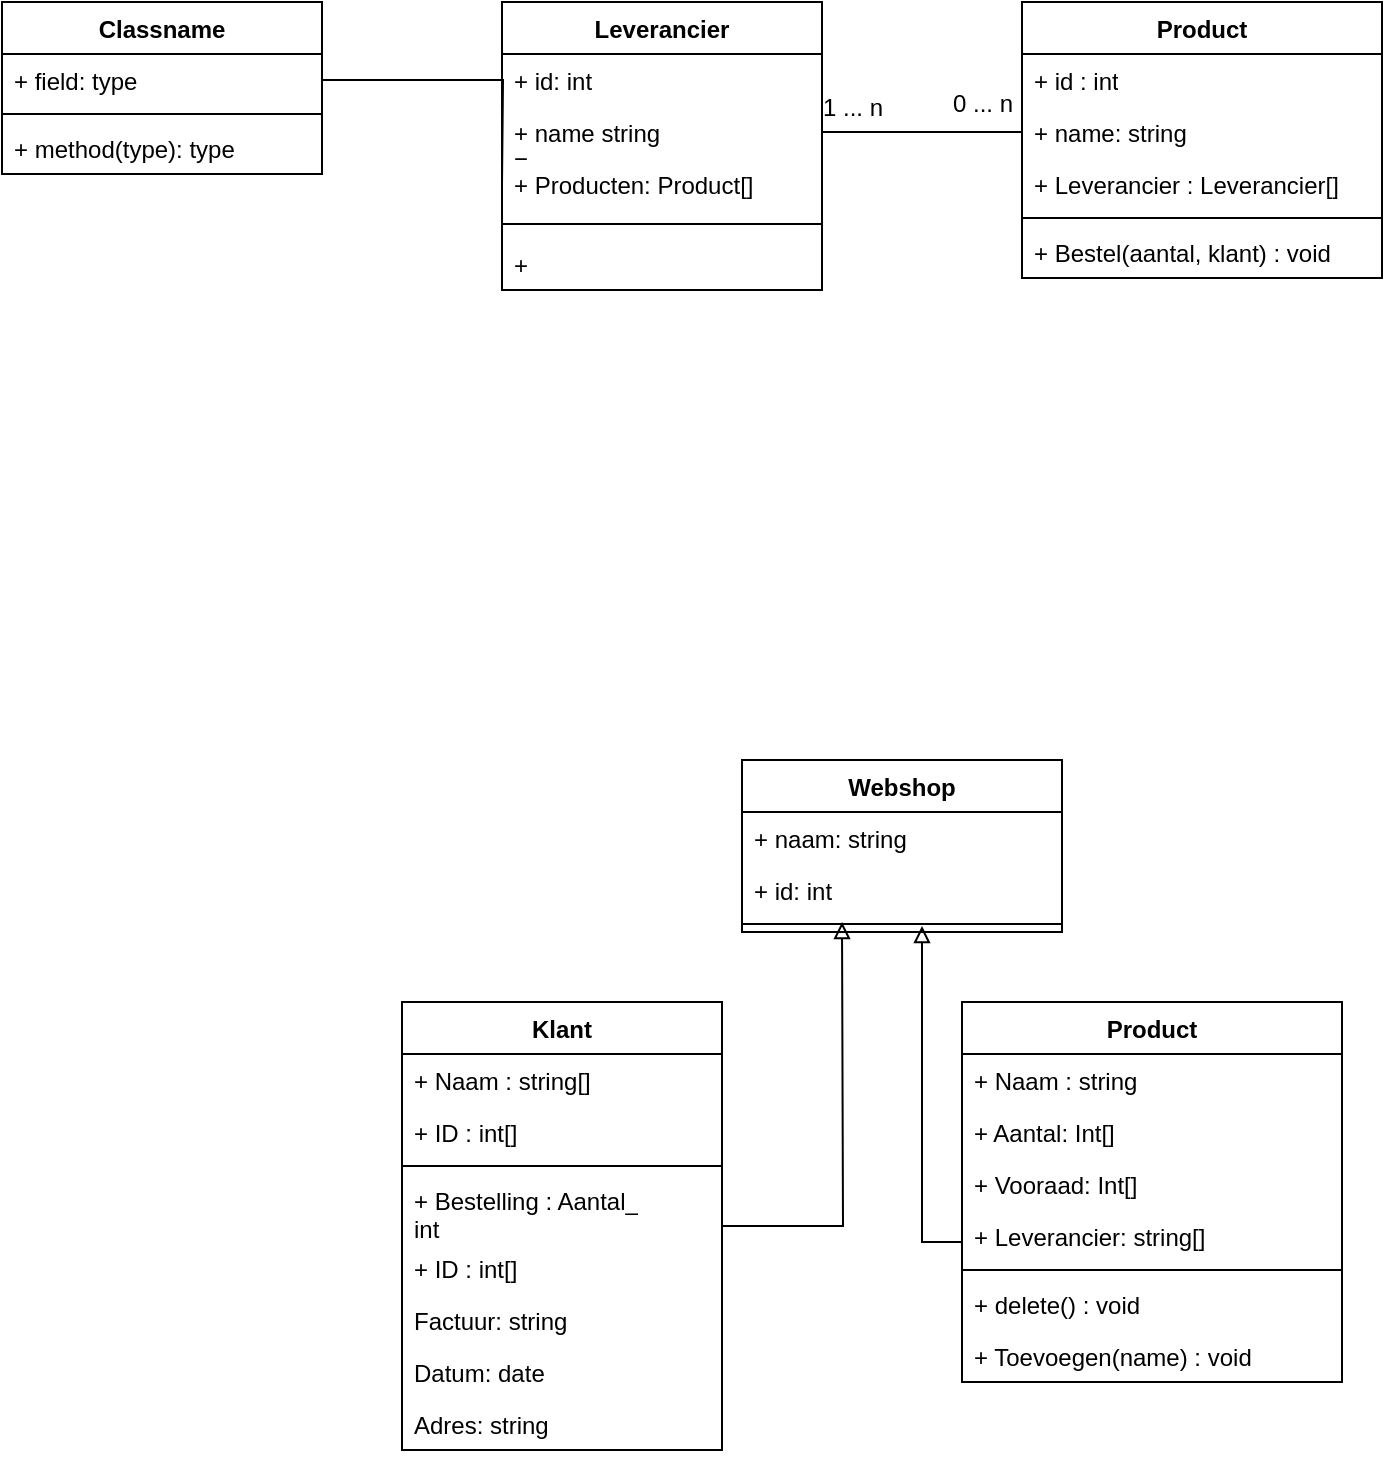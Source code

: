<mxfile version="24.2.0" type="device">
  <diagram id="C5RBs43oDa-KdzZeNtuy" name="Page-1">
    <mxGraphModel dx="1877" dy="557" grid="1" gridSize="10" guides="1" tooltips="1" connect="1" arrows="1" fold="1" page="1" pageScale="1" pageWidth="827" pageHeight="1169" math="0" shadow="0">
      <root>
        <mxCell id="WIyWlLk6GJQsqaUBKTNV-0" />
        <mxCell id="WIyWlLk6GJQsqaUBKTNV-1" parent="WIyWlLk6GJQsqaUBKTNV-0" />
        <mxCell id="ECXhXhMrHAmCJnMxelFC-0" value="Product" style="swimlane;fontStyle=1;align=center;verticalAlign=top;childLayout=stackLayout;horizontal=1;startSize=26;horizontalStack=0;resizeParent=1;resizeParentMax=0;resizeLast=0;collapsible=1;marginBottom=0;whiteSpace=wrap;html=1;" parent="WIyWlLk6GJQsqaUBKTNV-1" vertex="1">
          <mxGeometry x="430" y="120" width="180" height="138" as="geometry" />
        </mxCell>
        <mxCell id="ECXhXhMrHAmCJnMxelFC-1" value="+ id : int" style="text;strokeColor=none;fillColor=none;align=left;verticalAlign=top;spacingLeft=4;spacingRight=4;overflow=hidden;rotatable=0;points=[[0,0.5],[1,0.5]];portConstraint=eastwest;whiteSpace=wrap;html=1;" parent="ECXhXhMrHAmCJnMxelFC-0" vertex="1">
          <mxGeometry y="26" width="180" height="26" as="geometry" />
        </mxCell>
        <mxCell id="ECXhXhMrHAmCJnMxelFC-16" value="+ name: string" style="text;strokeColor=none;fillColor=none;align=left;verticalAlign=top;spacingLeft=4;spacingRight=4;overflow=hidden;rotatable=0;points=[[0,0.5],[1,0.5]];portConstraint=eastwest;whiteSpace=wrap;html=1;" parent="ECXhXhMrHAmCJnMxelFC-0" vertex="1">
          <mxGeometry y="52" width="180" height="26" as="geometry" />
        </mxCell>
        <mxCell id="ECXhXhMrHAmCJnMxelFC-17" value="+ Leverancier : Leverancier[]" style="text;strokeColor=none;fillColor=none;align=left;verticalAlign=top;spacingLeft=4;spacingRight=4;overflow=hidden;rotatable=0;points=[[0,0.5],[1,0.5]];portConstraint=eastwest;whiteSpace=wrap;html=1;" parent="ECXhXhMrHAmCJnMxelFC-0" vertex="1">
          <mxGeometry y="78" width="180" height="26" as="geometry" />
        </mxCell>
        <mxCell id="ECXhXhMrHAmCJnMxelFC-2" value="" style="line;strokeWidth=1;fillColor=none;align=left;verticalAlign=middle;spacingTop=-1;spacingLeft=3;spacingRight=3;rotatable=0;labelPosition=right;points=[];portConstraint=eastwest;strokeColor=inherit;" parent="ECXhXhMrHAmCJnMxelFC-0" vertex="1">
          <mxGeometry y="104" width="180" height="8" as="geometry" />
        </mxCell>
        <mxCell id="ECXhXhMrHAmCJnMxelFC-3" value="+ Bestel(aantal, klant) : void" style="text;strokeColor=none;fillColor=none;align=left;verticalAlign=top;spacingLeft=4;spacingRight=4;overflow=hidden;rotatable=0;points=[[0,0.5],[1,0.5]];portConstraint=eastwest;whiteSpace=wrap;html=1;" parent="ECXhXhMrHAmCJnMxelFC-0" vertex="1">
          <mxGeometry y="112" width="180" height="26" as="geometry" />
        </mxCell>
        <mxCell id="ECXhXhMrHAmCJnMxelFC-4" value="Leverancier" style="swimlane;fontStyle=1;align=center;verticalAlign=top;childLayout=stackLayout;horizontal=1;startSize=26;horizontalStack=0;resizeParent=1;resizeParentMax=0;resizeLast=0;collapsible=1;marginBottom=0;whiteSpace=wrap;html=1;" parent="WIyWlLk6GJQsqaUBKTNV-1" vertex="1">
          <mxGeometry x="170" y="120" width="160" height="144" as="geometry" />
        </mxCell>
        <mxCell id="ECXhXhMrHAmCJnMxelFC-5" value="+ id: int" style="text;strokeColor=none;fillColor=none;align=left;verticalAlign=top;spacingLeft=4;spacingRight=4;overflow=hidden;rotatable=0;points=[[0,0.5],[1,0.5]];portConstraint=eastwest;whiteSpace=wrap;html=1;" parent="ECXhXhMrHAmCJnMxelFC-4" vertex="1">
          <mxGeometry y="26" width="160" height="26" as="geometry" />
        </mxCell>
        <mxCell id="ECXhXhMrHAmCJnMxelFC-7" value="+ name string&lt;div&gt;=&lt;/div&gt;" style="text;strokeColor=none;fillColor=none;align=left;verticalAlign=top;spacingLeft=4;spacingRight=4;overflow=hidden;rotatable=0;points=[[0,0.5],[1,0.5]];portConstraint=eastwest;whiteSpace=wrap;html=1;" parent="ECXhXhMrHAmCJnMxelFC-4" vertex="1">
          <mxGeometry y="52" width="160" height="26" as="geometry" />
        </mxCell>
        <mxCell id="ECXhXhMrHAmCJnMxelFC-33" value="+ Producten: Product[]" style="text;strokeColor=none;fillColor=none;align=left;verticalAlign=top;spacingLeft=4;spacingRight=4;overflow=hidden;rotatable=0;points=[[0,0.5],[1,0.5]];portConstraint=eastwest;whiteSpace=wrap;html=1;" parent="ECXhXhMrHAmCJnMxelFC-4" vertex="1">
          <mxGeometry y="78" width="160" height="26" as="geometry" />
        </mxCell>
        <mxCell id="ECXhXhMrHAmCJnMxelFC-6" value="" style="line;strokeWidth=1;fillColor=none;align=left;verticalAlign=middle;spacingTop=-1;spacingLeft=3;spacingRight=3;rotatable=0;labelPosition=right;points=[];portConstraint=eastwest;strokeColor=inherit;" parent="ECXhXhMrHAmCJnMxelFC-4" vertex="1">
          <mxGeometry y="104" width="160" height="14" as="geometry" />
        </mxCell>
        <mxCell id="ECXhXhMrHAmCJnMxelFC-23" value="+" style="text;strokeColor=none;fillColor=none;align=left;verticalAlign=top;spacingLeft=4;spacingRight=4;overflow=hidden;rotatable=0;points=[[0,0.5],[1,0.5]];portConstraint=eastwest;whiteSpace=wrap;html=1;" parent="ECXhXhMrHAmCJnMxelFC-4" vertex="1">
          <mxGeometry y="118" width="160" height="26" as="geometry" />
        </mxCell>
        <mxCell id="ECXhXhMrHAmCJnMxelFC-24" style="edgeStyle=orthogonalEdgeStyle;rounded=0;orthogonalLoop=1;jettySize=auto;html=1;entryX=1;entryY=0.5;entryDx=0;entryDy=0;endArrow=none;endFill=0;" parent="WIyWlLk6GJQsqaUBKTNV-1" source="ECXhXhMrHAmCJnMxelFC-16" target="ECXhXhMrHAmCJnMxelFC-7" edge="1">
          <mxGeometry relative="1" as="geometry" />
        </mxCell>
        <mxCell id="ECXhXhMrHAmCJnMxelFC-26" value="1 ... n" style="text;html=1;align=center;verticalAlign=middle;resizable=0;points=[];autosize=1;strokeColor=none;fillColor=none;" parent="WIyWlLk6GJQsqaUBKTNV-1" vertex="1">
          <mxGeometry x="320" y="158" width="50" height="30" as="geometry" />
        </mxCell>
        <mxCell id="ECXhXhMrHAmCJnMxelFC-27" value="Classname" style="swimlane;fontStyle=1;align=center;verticalAlign=top;childLayout=stackLayout;horizontal=1;startSize=26;horizontalStack=0;resizeParent=1;resizeParentMax=0;resizeLast=0;collapsible=1;marginBottom=0;whiteSpace=wrap;html=1;" parent="WIyWlLk6GJQsqaUBKTNV-1" vertex="1">
          <mxGeometry x="-80" y="120" width="160" height="86" as="geometry" />
        </mxCell>
        <mxCell id="ECXhXhMrHAmCJnMxelFC-28" value="+ field: type" style="text;strokeColor=none;fillColor=none;align=left;verticalAlign=top;spacingLeft=4;spacingRight=4;overflow=hidden;rotatable=0;points=[[0,0.5],[1,0.5]];portConstraint=eastwest;whiteSpace=wrap;html=1;" parent="ECXhXhMrHAmCJnMxelFC-27" vertex="1">
          <mxGeometry y="26" width="160" height="26" as="geometry" />
        </mxCell>
        <mxCell id="ECXhXhMrHAmCJnMxelFC-29" value="" style="line;strokeWidth=1;fillColor=none;align=left;verticalAlign=middle;spacingTop=-1;spacingLeft=3;spacingRight=3;rotatable=0;labelPosition=right;points=[];portConstraint=eastwest;strokeColor=inherit;" parent="ECXhXhMrHAmCJnMxelFC-27" vertex="1">
          <mxGeometry y="52" width="160" height="8" as="geometry" />
        </mxCell>
        <mxCell id="ECXhXhMrHAmCJnMxelFC-30" value="+ method(type): type" style="text;strokeColor=none;fillColor=none;align=left;verticalAlign=top;spacingLeft=4;spacingRight=4;overflow=hidden;rotatable=0;points=[[0,0.5],[1,0.5]];portConstraint=eastwest;whiteSpace=wrap;html=1;" parent="ECXhXhMrHAmCJnMxelFC-27" vertex="1">
          <mxGeometry y="60" width="160" height="26" as="geometry" />
        </mxCell>
        <mxCell id="ECXhXhMrHAmCJnMxelFC-31" style="edgeStyle=orthogonalEdgeStyle;rounded=0;orthogonalLoop=1;jettySize=auto;html=1;entryX=1;entryY=0.5;entryDx=0;entryDy=0;endArrow=none;endFill=0;" parent="WIyWlLk6GJQsqaUBKTNV-1" target="ECXhXhMrHAmCJnMxelFC-28" edge="1">
          <mxGeometry relative="1" as="geometry">
            <mxPoint x="170" y="211" as="sourcePoint" />
          </mxGeometry>
        </mxCell>
        <mxCell id="ECXhXhMrHAmCJnMxelFC-32" value="&lt;span style=&quot;font-weight: normal;&quot;&gt;0 ... n&lt;/span&gt;" style="text;align=center;fontStyle=1;verticalAlign=middle;spacingLeft=3;spacingRight=3;strokeColor=none;rotatable=0;points=[[0,0.5],[1,0.5]];portConstraint=eastwest;html=1;" parent="WIyWlLk6GJQsqaUBKTNV-1" vertex="1">
          <mxGeometry x="370" y="158" width="80" height="26" as="geometry" />
        </mxCell>
        <mxCell id="ECXhXhMrHAmCJnMxelFC-34" value="Webshop" style="swimlane;fontStyle=1;align=center;verticalAlign=top;childLayout=stackLayout;horizontal=1;startSize=26;horizontalStack=0;resizeParent=1;resizeParentMax=0;resizeLast=0;collapsible=1;marginBottom=0;whiteSpace=wrap;html=1;" parent="WIyWlLk6GJQsqaUBKTNV-1" vertex="1">
          <mxGeometry x="290" y="499" width="160" height="86" as="geometry" />
        </mxCell>
        <mxCell id="ECXhXhMrHAmCJnMxelFC-35" value="+ naam: string" style="text;strokeColor=none;fillColor=none;align=left;verticalAlign=top;spacingLeft=4;spacingRight=4;overflow=hidden;rotatable=0;points=[[0,0.5],[1,0.5]];portConstraint=eastwest;whiteSpace=wrap;html=1;" parent="ECXhXhMrHAmCJnMxelFC-34" vertex="1">
          <mxGeometry y="26" width="160" height="26" as="geometry" />
        </mxCell>
        <mxCell id="ECXhXhMrHAmCJnMxelFC-46" value="+ id: int" style="text;strokeColor=none;fillColor=none;align=left;verticalAlign=top;spacingLeft=4;spacingRight=4;overflow=hidden;rotatable=0;points=[[0,0.5],[1,0.5]];portConstraint=eastwest;whiteSpace=wrap;html=1;" parent="ECXhXhMrHAmCJnMxelFC-34" vertex="1">
          <mxGeometry y="52" width="160" height="26" as="geometry" />
        </mxCell>
        <mxCell id="ECXhXhMrHAmCJnMxelFC-36" value="" style="line;strokeWidth=1;fillColor=none;align=left;verticalAlign=middle;spacingTop=-1;spacingLeft=3;spacingRight=3;rotatable=0;labelPosition=right;points=[];portConstraint=eastwest;strokeColor=inherit;" parent="ECXhXhMrHAmCJnMxelFC-34" vertex="1">
          <mxGeometry y="78" width="160" height="8" as="geometry" />
        </mxCell>
        <mxCell id="ECXhXhMrHAmCJnMxelFC-38" value="Klant" style="swimlane;fontStyle=1;align=center;verticalAlign=top;childLayout=stackLayout;horizontal=1;startSize=26;horizontalStack=0;resizeParent=1;resizeParentMax=0;resizeLast=0;collapsible=1;marginBottom=0;whiteSpace=wrap;html=1;" parent="WIyWlLk6GJQsqaUBKTNV-1" vertex="1">
          <mxGeometry x="120" y="620" width="160" height="224" as="geometry" />
        </mxCell>
        <mxCell id="ECXhXhMrHAmCJnMxelFC-39" value="+ Naam : string[]" style="text;strokeColor=none;fillColor=none;align=left;verticalAlign=top;spacingLeft=4;spacingRight=4;overflow=hidden;rotatable=0;points=[[0,0.5],[1,0.5]];portConstraint=eastwest;whiteSpace=wrap;html=1;" parent="ECXhXhMrHAmCJnMxelFC-38" vertex="1">
          <mxGeometry y="26" width="160" height="26" as="geometry" />
        </mxCell>
        <mxCell id="ECXhXhMrHAmCJnMxelFC-50" value="+ ID : int[]" style="text;strokeColor=none;fillColor=none;align=left;verticalAlign=top;spacingLeft=4;spacingRight=4;overflow=hidden;rotatable=0;points=[[0,0.5],[1,0.5]];portConstraint=eastwest;whiteSpace=wrap;html=1;" parent="ECXhXhMrHAmCJnMxelFC-38" vertex="1">
          <mxGeometry y="52" width="160" height="26" as="geometry" />
        </mxCell>
        <mxCell id="ECXhXhMrHAmCJnMxelFC-40" value="" style="line;strokeWidth=1;fillColor=none;align=left;verticalAlign=middle;spacingTop=-1;spacingLeft=3;spacingRight=3;rotatable=0;labelPosition=right;points=[];portConstraint=eastwest;strokeColor=inherit;" parent="ECXhXhMrHAmCJnMxelFC-38" vertex="1">
          <mxGeometry y="78" width="160" height="8" as="geometry" />
        </mxCell>
        <mxCell id="ECXhXhMrHAmCJnMxelFC-41" value="+ Bestelling : Aantal_&lt;br&gt;int" style="text;strokeColor=none;fillColor=none;align=left;verticalAlign=top;spacingLeft=4;spacingRight=4;overflow=hidden;rotatable=0;points=[[0,0.5],[1,0.5]];portConstraint=eastwest;whiteSpace=wrap;html=1;" parent="ECXhXhMrHAmCJnMxelFC-38" vertex="1">
          <mxGeometry y="86" width="160" height="34" as="geometry" />
        </mxCell>
        <mxCell id="dGgULGwJ-oxIaYLsy8u--2" value="+ ID : int[]" style="text;strokeColor=none;fillColor=none;align=left;verticalAlign=top;spacingLeft=4;spacingRight=4;overflow=hidden;rotatable=0;points=[[0,0.5],[1,0.5]];portConstraint=eastwest;whiteSpace=wrap;html=1;" parent="ECXhXhMrHAmCJnMxelFC-38" vertex="1">
          <mxGeometry y="120" width="160" height="26" as="geometry" />
        </mxCell>
        <mxCell id="dGgULGwJ-oxIaYLsy8u--5" value="Factuur: string&amp;nbsp;" style="text;strokeColor=none;fillColor=none;align=left;verticalAlign=top;spacingLeft=4;spacingRight=4;overflow=hidden;rotatable=0;points=[[0,0.5],[1,0.5]];portConstraint=eastwest;whiteSpace=wrap;html=1;" parent="ECXhXhMrHAmCJnMxelFC-38" vertex="1">
          <mxGeometry y="146" width="160" height="26" as="geometry" />
        </mxCell>
        <mxCell id="dGgULGwJ-oxIaYLsy8u--4" value="Datum: date" style="text;strokeColor=none;fillColor=none;align=left;verticalAlign=top;spacingLeft=4;spacingRight=4;overflow=hidden;rotatable=0;points=[[0,0.5],[1,0.5]];portConstraint=eastwest;whiteSpace=wrap;html=1;" parent="ECXhXhMrHAmCJnMxelFC-38" vertex="1">
          <mxGeometry y="172" width="160" height="26" as="geometry" />
        </mxCell>
        <mxCell id="06BaCpwv0YKSCdwB2Ryb-0" value="Adres: string" style="text;strokeColor=none;fillColor=none;align=left;verticalAlign=top;spacingLeft=4;spacingRight=4;overflow=hidden;rotatable=0;points=[[0,0.5],[1,0.5]];portConstraint=eastwest;whiteSpace=wrap;html=1;" vertex="1" parent="ECXhXhMrHAmCJnMxelFC-38">
          <mxGeometry y="198" width="160" height="26" as="geometry" />
        </mxCell>
        <mxCell id="ECXhXhMrHAmCJnMxelFC-49" style="edgeStyle=orthogonalEdgeStyle;rounded=0;orthogonalLoop=1;jettySize=auto;html=1;endArrow=block;endFill=0;" parent="WIyWlLk6GJQsqaUBKTNV-1" source="ECXhXhMrHAmCJnMxelFC-42" edge="1">
          <mxGeometry relative="1" as="geometry">
            <mxPoint x="380" y="582" as="targetPoint" />
            <Array as="points">
              <mxPoint x="380" y="740" />
            </Array>
          </mxGeometry>
        </mxCell>
        <mxCell id="ECXhXhMrHAmCJnMxelFC-42" value="Product" style="swimlane;fontStyle=1;align=center;verticalAlign=top;childLayout=stackLayout;horizontal=1;startSize=26;horizontalStack=0;resizeParent=1;resizeParentMax=0;resizeLast=0;collapsible=1;marginBottom=0;whiteSpace=wrap;html=1;" parent="WIyWlLk6GJQsqaUBKTNV-1" vertex="1">
          <mxGeometry x="400" y="620" width="190" height="190" as="geometry" />
        </mxCell>
        <mxCell id="ECXhXhMrHAmCJnMxelFC-52" value="+ Naam : string" style="text;strokeColor=none;fillColor=none;align=left;verticalAlign=top;spacingLeft=4;spacingRight=4;overflow=hidden;rotatable=0;points=[[0,0.5],[1,0.5]];portConstraint=eastwest;whiteSpace=wrap;html=1;" parent="ECXhXhMrHAmCJnMxelFC-42" vertex="1">
          <mxGeometry y="26" width="190" height="26" as="geometry" />
        </mxCell>
        <mxCell id="ECXhXhMrHAmCJnMxelFC-43" value="+ Aantal: Int[]" style="text;strokeColor=none;fillColor=none;align=left;verticalAlign=top;spacingLeft=4;spacingRight=4;overflow=hidden;rotatable=0;points=[[0,0.5],[1,0.5]];portConstraint=eastwest;whiteSpace=wrap;html=1;" parent="ECXhXhMrHAmCJnMxelFC-42" vertex="1">
          <mxGeometry y="52" width="190" height="26" as="geometry" />
        </mxCell>
        <mxCell id="ECXhXhMrHAmCJnMxelFC-51" value="+ Vooraad: Int[]" style="text;strokeColor=none;fillColor=none;align=left;verticalAlign=top;spacingLeft=4;spacingRight=4;overflow=hidden;rotatable=0;points=[[0,0.5],[1,0.5]];portConstraint=eastwest;whiteSpace=wrap;html=1;" parent="ECXhXhMrHAmCJnMxelFC-42" vertex="1">
          <mxGeometry y="78" width="190" height="26" as="geometry" />
        </mxCell>
        <mxCell id="dGgULGwJ-oxIaYLsy8u--1" value="+ Leverancier: string[]" style="text;strokeColor=none;fillColor=none;align=left;verticalAlign=top;spacingLeft=4;spacingRight=4;overflow=hidden;rotatable=0;points=[[0,0.5],[1,0.5]];portConstraint=eastwest;whiteSpace=wrap;html=1;" parent="ECXhXhMrHAmCJnMxelFC-42" vertex="1">
          <mxGeometry y="104" width="190" height="26" as="geometry" />
        </mxCell>
        <mxCell id="ECXhXhMrHAmCJnMxelFC-44" value="" style="line;strokeWidth=1;fillColor=none;align=left;verticalAlign=middle;spacingTop=-1;spacingLeft=3;spacingRight=3;rotatable=0;labelPosition=right;points=[];portConstraint=eastwest;strokeColor=inherit;" parent="ECXhXhMrHAmCJnMxelFC-42" vertex="1">
          <mxGeometry y="130" width="190" height="8" as="geometry" />
        </mxCell>
        <mxCell id="ECXhXhMrHAmCJnMxelFC-37" value="+ delete() : void" style="text;strokeColor=none;fillColor=none;align=left;verticalAlign=top;spacingLeft=4;spacingRight=4;overflow=hidden;rotatable=0;points=[[0,0.5],[1,0.5]];portConstraint=eastwest;whiteSpace=wrap;html=1;" parent="ECXhXhMrHAmCJnMxelFC-42" vertex="1">
          <mxGeometry y="138" width="190" height="26" as="geometry" />
        </mxCell>
        <mxCell id="ECXhXhMrHAmCJnMxelFC-47" value="+ Toevoegen(name) : void" style="text;strokeColor=none;fillColor=none;align=left;verticalAlign=top;spacingLeft=4;spacingRight=4;overflow=hidden;rotatable=0;points=[[0,0.5],[1,0.5]];portConstraint=eastwest;whiteSpace=wrap;html=1;" parent="ECXhXhMrHAmCJnMxelFC-42" vertex="1">
          <mxGeometry y="164" width="190" height="26" as="geometry" />
        </mxCell>
        <mxCell id="ECXhXhMrHAmCJnMxelFC-48" style="edgeStyle=orthogonalEdgeStyle;rounded=0;orthogonalLoop=1;jettySize=auto;html=1;endArrow=block;endFill=0;" parent="WIyWlLk6GJQsqaUBKTNV-1" source="ECXhXhMrHAmCJnMxelFC-38" edge="1">
          <mxGeometry relative="1" as="geometry">
            <mxPoint x="340" y="580" as="targetPoint" />
          </mxGeometry>
        </mxCell>
      </root>
    </mxGraphModel>
  </diagram>
</mxfile>
